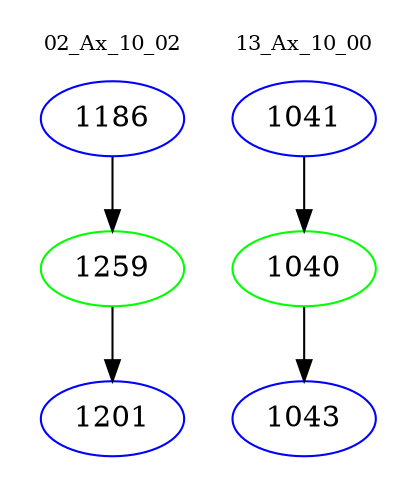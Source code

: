 digraph{
subgraph cluster_0 {
color = white
label = "02_Ax_10_02";
fontsize=10;
T0_1186 [label="1186", color="blue"]
T0_1186 -> T0_1259 [color="black"]
T0_1259 [label="1259", color="green"]
T0_1259 -> T0_1201 [color="black"]
T0_1201 [label="1201", color="blue"]
}
subgraph cluster_1 {
color = white
label = "13_Ax_10_00";
fontsize=10;
T1_1041 [label="1041", color="blue"]
T1_1041 -> T1_1040 [color="black"]
T1_1040 [label="1040", color="green"]
T1_1040 -> T1_1043 [color="black"]
T1_1043 [label="1043", color="blue"]
}
}
